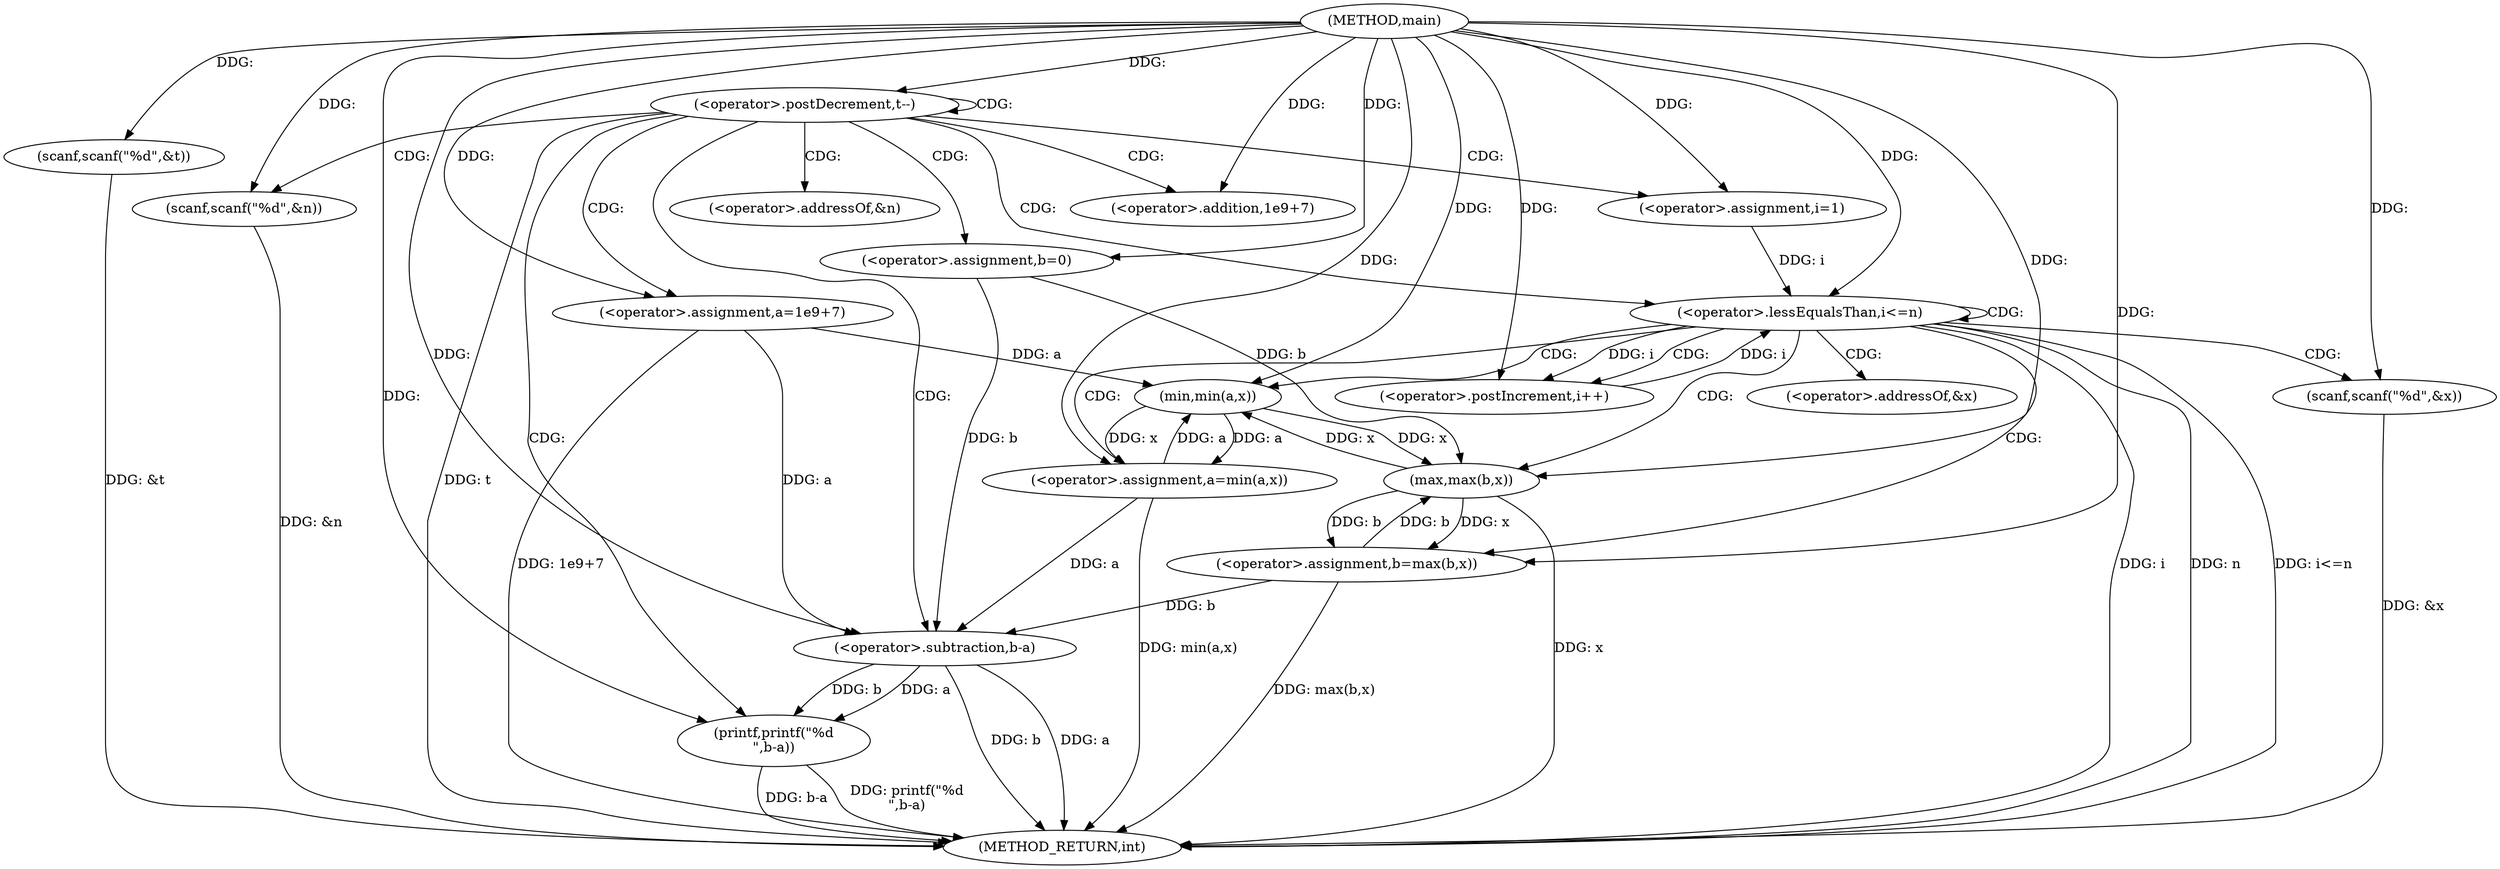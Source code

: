 digraph "main" {  
"1000101" [label = "(METHOD,main)" ]
"1000153" [label = "(METHOD_RETURN,int)" ]
"1000103" [label = "(scanf,scanf(\"%d\",&t))" ]
"1000108" [label = "(<operator>.postDecrement,t--)" ]
"1000111" [label = "(scanf,scanf(\"%d\",&n))" ]
"1000115" [label = "(<operator>.assignment,a=1e9+7)" ]
"1000120" [label = "(<operator>.assignment,b=0)" ]
"1000148" [label = "(printf,printf(\"%d\n\",b-a))" ]
"1000125" [label = "(<operator>.assignment,i=1)" ]
"1000128" [label = "(<operator>.lessEqualsThan,i<=n)" ]
"1000131" [label = "(<operator>.postIncrement,i++)" ]
"1000117" [label = "(<operator>.addition,1e9+7)" ]
"1000134" [label = "(scanf,scanf(\"%d\",&x))" ]
"1000138" [label = "(<operator>.assignment,a=min(a,x))" ]
"1000143" [label = "(<operator>.assignment,b=max(b,x))" ]
"1000150" [label = "(<operator>.subtraction,b-a)" ]
"1000140" [label = "(min,min(a,x))" ]
"1000145" [label = "(max,max(b,x))" ]
"1000113" [label = "(<operator>.addressOf,&n)" ]
"1000136" [label = "(<operator>.addressOf,&x)" ]
  "1000103" -> "1000153"  [ label = "DDG: &t"] 
  "1000108" -> "1000153"  [ label = "DDG: t"] 
  "1000111" -> "1000153"  [ label = "DDG: &n"] 
  "1000115" -> "1000153"  [ label = "DDG: 1e9+7"] 
  "1000128" -> "1000153"  [ label = "DDG: i"] 
  "1000128" -> "1000153"  [ label = "DDG: n"] 
  "1000128" -> "1000153"  [ label = "DDG: i<=n"] 
  "1000150" -> "1000153"  [ label = "DDG: b"] 
  "1000150" -> "1000153"  [ label = "DDG: a"] 
  "1000148" -> "1000153"  [ label = "DDG: b-a"] 
  "1000148" -> "1000153"  [ label = "DDG: printf(\"%d\n\",b-a)"] 
  "1000134" -> "1000153"  [ label = "DDG: &x"] 
  "1000138" -> "1000153"  [ label = "DDG: min(a,x)"] 
  "1000145" -> "1000153"  [ label = "DDG: x"] 
  "1000143" -> "1000153"  [ label = "DDG: max(b,x)"] 
  "1000101" -> "1000103"  [ label = "DDG: "] 
  "1000101" -> "1000108"  [ label = "DDG: "] 
  "1000101" -> "1000111"  [ label = "DDG: "] 
  "1000101" -> "1000115"  [ label = "DDG: "] 
  "1000101" -> "1000120"  [ label = "DDG: "] 
  "1000101" -> "1000125"  [ label = "DDG: "] 
  "1000101" -> "1000148"  [ label = "DDG: "] 
  "1000150" -> "1000148"  [ label = "DDG: b"] 
  "1000150" -> "1000148"  [ label = "DDG: a"] 
  "1000101" -> "1000117"  [ label = "DDG: "] 
  "1000125" -> "1000128"  [ label = "DDG: i"] 
  "1000131" -> "1000128"  [ label = "DDG: i"] 
  "1000101" -> "1000128"  [ label = "DDG: "] 
  "1000128" -> "1000131"  [ label = "DDG: i"] 
  "1000101" -> "1000131"  [ label = "DDG: "] 
  "1000101" -> "1000134"  [ label = "DDG: "] 
  "1000140" -> "1000138"  [ label = "DDG: x"] 
  "1000140" -> "1000138"  [ label = "DDG: a"] 
  "1000145" -> "1000143"  [ label = "DDG: b"] 
  "1000145" -> "1000143"  [ label = "DDG: x"] 
  "1000120" -> "1000150"  [ label = "DDG: b"] 
  "1000143" -> "1000150"  [ label = "DDG: b"] 
  "1000101" -> "1000150"  [ label = "DDG: "] 
  "1000115" -> "1000150"  [ label = "DDG: a"] 
  "1000138" -> "1000150"  [ label = "DDG: a"] 
  "1000101" -> "1000138"  [ label = "DDG: "] 
  "1000101" -> "1000143"  [ label = "DDG: "] 
  "1000115" -> "1000140"  [ label = "DDG: a"] 
  "1000138" -> "1000140"  [ label = "DDG: a"] 
  "1000101" -> "1000140"  [ label = "DDG: "] 
  "1000145" -> "1000140"  [ label = "DDG: x"] 
  "1000120" -> "1000145"  [ label = "DDG: b"] 
  "1000143" -> "1000145"  [ label = "DDG: b"] 
  "1000101" -> "1000145"  [ label = "DDG: "] 
  "1000140" -> "1000145"  [ label = "DDG: x"] 
  "1000108" -> "1000125"  [ label = "CDG: "] 
  "1000108" -> "1000120"  [ label = "CDG: "] 
  "1000108" -> "1000117"  [ label = "CDG: "] 
  "1000108" -> "1000113"  [ label = "CDG: "] 
  "1000108" -> "1000111"  [ label = "CDG: "] 
  "1000108" -> "1000128"  [ label = "CDG: "] 
  "1000108" -> "1000108"  [ label = "CDG: "] 
  "1000108" -> "1000150"  [ label = "CDG: "] 
  "1000108" -> "1000115"  [ label = "CDG: "] 
  "1000108" -> "1000148"  [ label = "CDG: "] 
  "1000128" -> "1000131"  [ label = "CDG: "] 
  "1000128" -> "1000143"  [ label = "CDG: "] 
  "1000128" -> "1000128"  [ label = "CDG: "] 
  "1000128" -> "1000145"  [ label = "CDG: "] 
  "1000128" -> "1000136"  [ label = "CDG: "] 
  "1000128" -> "1000140"  [ label = "CDG: "] 
  "1000128" -> "1000138"  [ label = "CDG: "] 
  "1000128" -> "1000134"  [ label = "CDG: "] 
}
